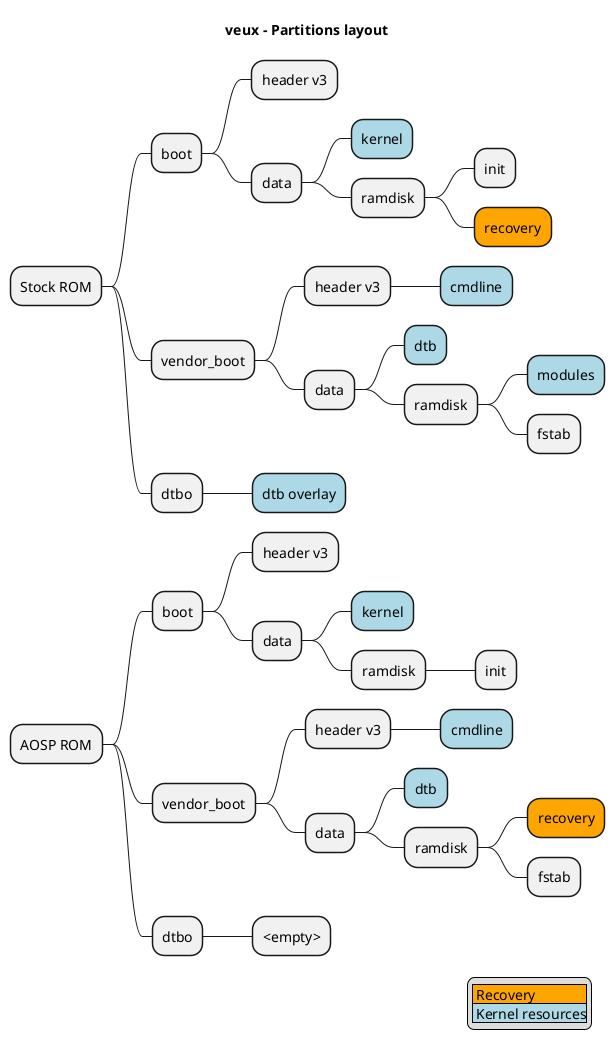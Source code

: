 'https://plantuml.com/mindmap-diagram
@startmindmap

title veux - Partitions layout
* Stock ROM
** boot
*** header v3
*** data
****[#lightblue] kernel
**** ramdisk
***** init
*****[#orange] recovery
** vendor_boot
*** header v3
****[#lightblue] cmdline
*** data
****[#lightblue] dtb
**** ramdisk
*****[#lightblue] modules
***** fstab
** dtbo
***[#lightblue] dtb overlay
* AOSP ROM
** boot
*** header v3
*** data
****[#lightblue] kernel
**** ramdisk
***** init
** vendor_boot
*** header v3
****[#lightblue] cmdline
*** data
****[#lightblue] dtb
**** ramdisk
*****[#orange] recovery
***** fstab
** dtbo
*** <empty>

legend right
|<#orange> Recovery|
|<#lightblue> Kernel resources|
endlegend

@endmindmap
